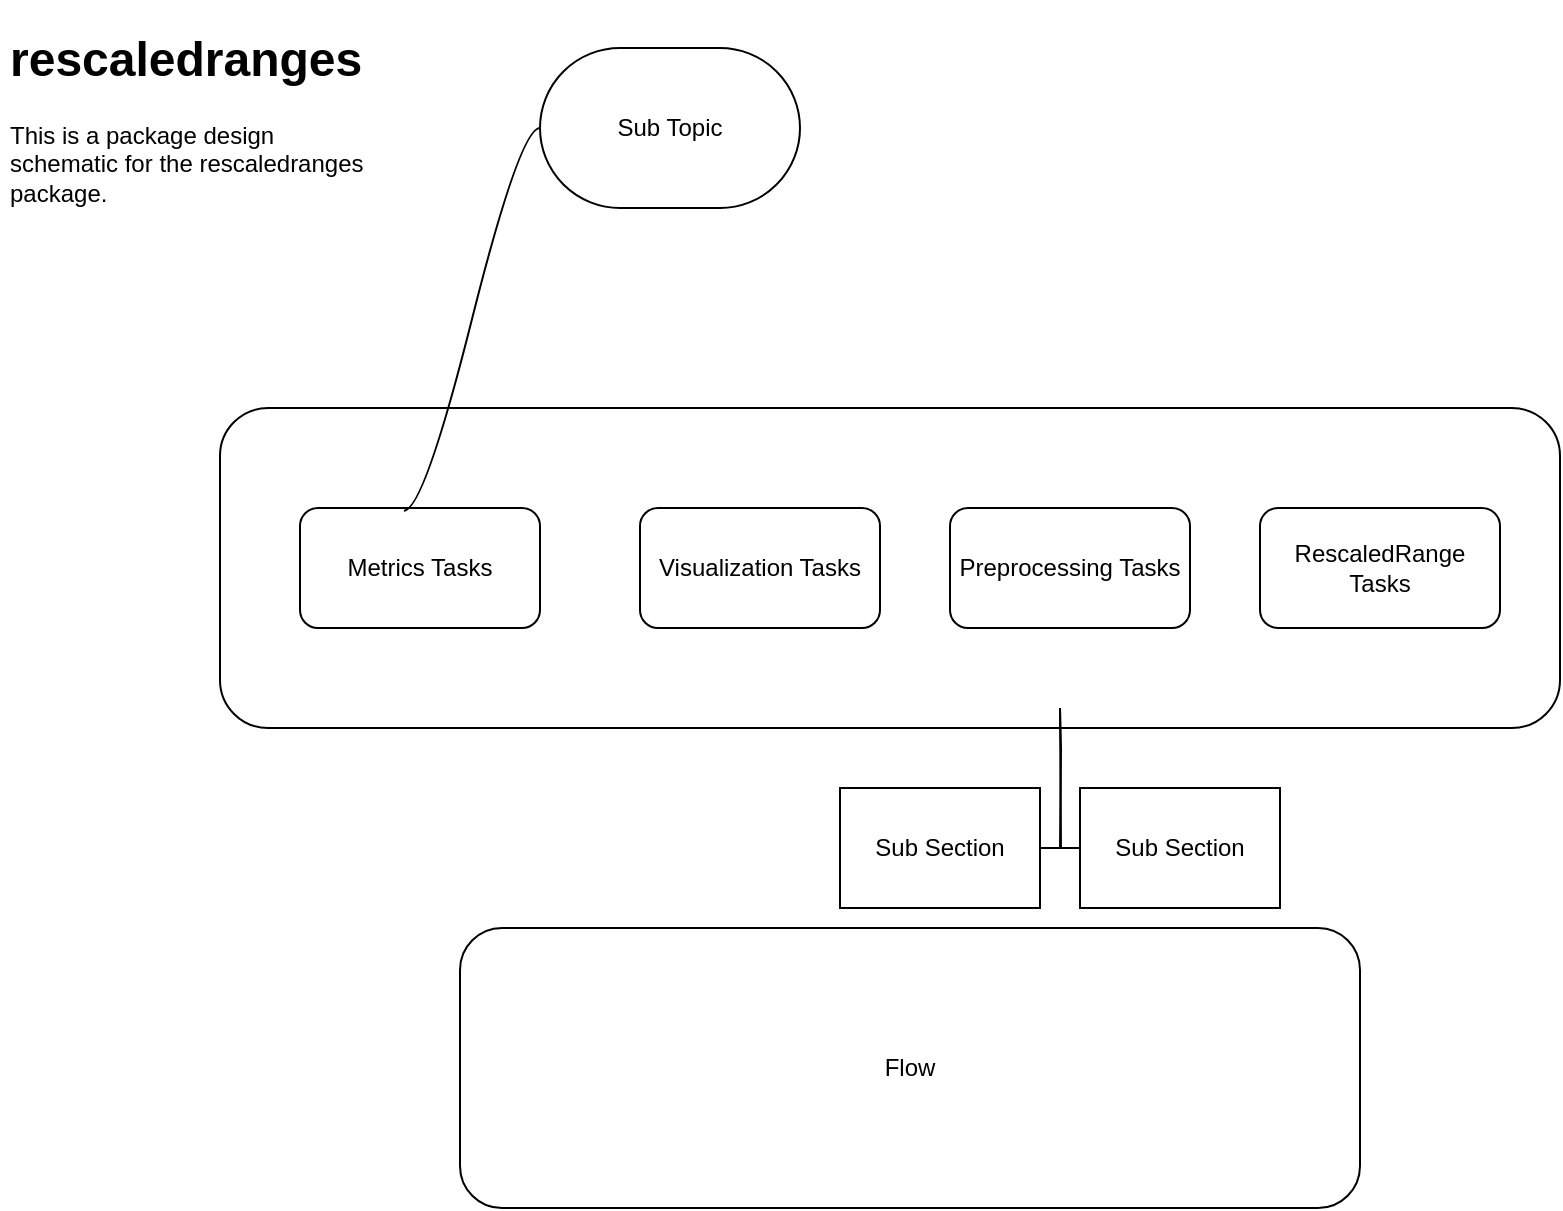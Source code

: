 <mxfile version="14.2.6" type="device"><diagram id="8jwj1SVMxgg6JIfH1VfS" name="Page-1"><mxGraphModel dx="1632" dy="514" grid="1" gridSize="10" guides="1" tooltips="1" connect="1" arrows="1" fold="1" page="1" pageScale="1" pageWidth="850" pageHeight="1100" math="0" shadow="0"><root><mxCell id="0"/><mxCell id="1" parent="0"/><mxCell id="jsOLxpt5CU33ZG_tNWHp-1" value="&lt;h1&gt;rescaledranges&lt;/h1&gt;&lt;p&gt;This is a package design schematic for the rescaledranges package.&amp;nbsp;&lt;/p&gt;" style="text;html=1;strokeColor=none;fillColor=none;spacing=5;spacingTop=-20;whiteSpace=wrap;overflow=hidden;rounded=0;" vertex="1" parent="1"><mxGeometry x="-40" y="16" width="190" height="100" as="geometry"/></mxCell><mxCell id="jsOLxpt5CU33ZG_tNWHp-10" value="" style="group" vertex="1" connectable="0" parent="1"><mxGeometry x="70" y="210" width="670" height="160" as="geometry"/></mxCell><mxCell id="jsOLxpt5CU33ZG_tNWHp-3" value="" style="rounded=1;whiteSpace=wrap;html=1;" vertex="1" parent="jsOLxpt5CU33ZG_tNWHp-10"><mxGeometry width="670" height="160" as="geometry"/></mxCell><mxCell id="jsOLxpt5CU33ZG_tNWHp-6" value="Metrics Tasks" style="rounded=1;whiteSpace=wrap;html=1;" vertex="1" parent="jsOLxpt5CU33ZG_tNWHp-10"><mxGeometry x="40" y="50" width="120" height="60" as="geometry"/></mxCell><mxCell id="jsOLxpt5CU33ZG_tNWHp-7" value="Visualization Tasks" style="rounded=1;whiteSpace=wrap;html=1;" vertex="1" parent="jsOLxpt5CU33ZG_tNWHp-10"><mxGeometry x="210" y="50" width="120" height="60" as="geometry"/></mxCell><mxCell id="jsOLxpt5CU33ZG_tNWHp-8" value="Preprocessing Tasks" style="rounded=1;whiteSpace=wrap;html=1;" vertex="1" parent="jsOLxpt5CU33ZG_tNWHp-10"><mxGeometry x="365" y="50" width="120" height="60" as="geometry"/></mxCell><mxCell id="jsOLxpt5CU33ZG_tNWHp-9" value="RescaledRange Tasks" style="rounded=1;whiteSpace=wrap;html=1;" vertex="1" parent="jsOLxpt5CU33ZG_tNWHp-10"><mxGeometry x="520" y="50" width="120" height="60" as="geometry"/></mxCell><mxCell id="jsOLxpt5CU33ZG_tNWHp-11" value="Flow" style="rounded=1;whiteSpace=wrap;html=1;" vertex="1" parent="1"><mxGeometry x="190" y="470" width="450" height="140" as="geometry"/></mxCell><mxCell id="jsOLxpt5CU33ZG_tNWHp-14" value="Sub Topic" style="whiteSpace=wrap;html=1;rounded=1;arcSize=50;align=center;verticalAlign=middle;strokeWidth=1;autosize=1;spacing=4;treeFolding=1;treeMoving=1;newEdgeStyle={&quot;edgeStyle&quot;:&quot;entityRelationEdgeStyle&quot;,&quot;startArrow&quot;:&quot;none&quot;,&quot;endArrow&quot;:&quot;none&quot;,&quot;segment&quot;:10,&quot;curved&quot;:1};" vertex="1" parent="1"><mxGeometry x="230" y="30" width="130" height="80" as="geometry"/></mxCell><mxCell id="jsOLxpt5CU33ZG_tNWHp-15" value="" style="edgeStyle=entityRelationEdgeStyle;startArrow=none;endArrow=none;segment=10;curved=1;exitX=0.433;exitY=0.022;exitDx=0;exitDy=0;exitPerimeter=0;" edge="1" target="jsOLxpt5CU33ZG_tNWHp-14" parent="1" source="jsOLxpt5CU33ZG_tNWHp-6"><mxGeometry relative="1" as="geometry"><mxPoint x="100" y="130" as="sourcePoint"/></mxGeometry></mxCell><mxCell id="jsOLxpt5CU33ZG_tNWHp-16" value="" style="edgeStyle=orthogonalEdgeStyle;startArrow=none;endArrow=none;rounded=0;targetPortConstraint=eastwest;sourcePortConstraint=northsouth;" edge="1" target="jsOLxpt5CU33ZG_tNWHp-18" parent="1"><mxGeometry relative="1" as="geometry"><mxPoint x="490" y="360" as="sourcePoint"/></mxGeometry></mxCell><mxCell id="jsOLxpt5CU33ZG_tNWHp-17" value="" style="edgeStyle=orthogonalEdgeStyle;startArrow=none;endArrow=none;rounded=0;targetPortConstraint=eastwest;sourcePortConstraint=northsouth;" edge="1" target="jsOLxpt5CU33ZG_tNWHp-19" parent="1"><mxGeometry relative="1" as="geometry"><mxPoint x="490" y="360" as="sourcePoint"/></mxGeometry></mxCell><mxCell id="jsOLxpt5CU33ZG_tNWHp-18" value="Sub Section" style="whiteSpace=wrap;html=1;align=center;verticalAlign=middle;treeFolding=1;treeMoving=1;" vertex="1" parent="1"><mxGeometry x="380" y="400" width="100" height="60" as="geometry"/></mxCell><mxCell id="jsOLxpt5CU33ZG_tNWHp-19" value="Sub Section" style="whiteSpace=wrap;html=1;align=center;verticalAlign=middle;treeFolding=1;treeMoving=1;" vertex="1" parent="1"><mxGeometry x="500" y="400" width="100" height="60" as="geometry"/></mxCell></root></mxGraphModel></diagram></mxfile>